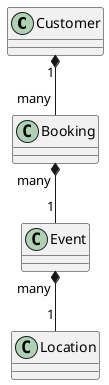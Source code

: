 @startuml
'https://plantuml.com/class-diagram

class Customer
class Event
class Booking
class Location

Customer "1" *-- "many" Booking
Booking "many" *-- "1" Event
Event "many" *-- "1" Location

@enduml